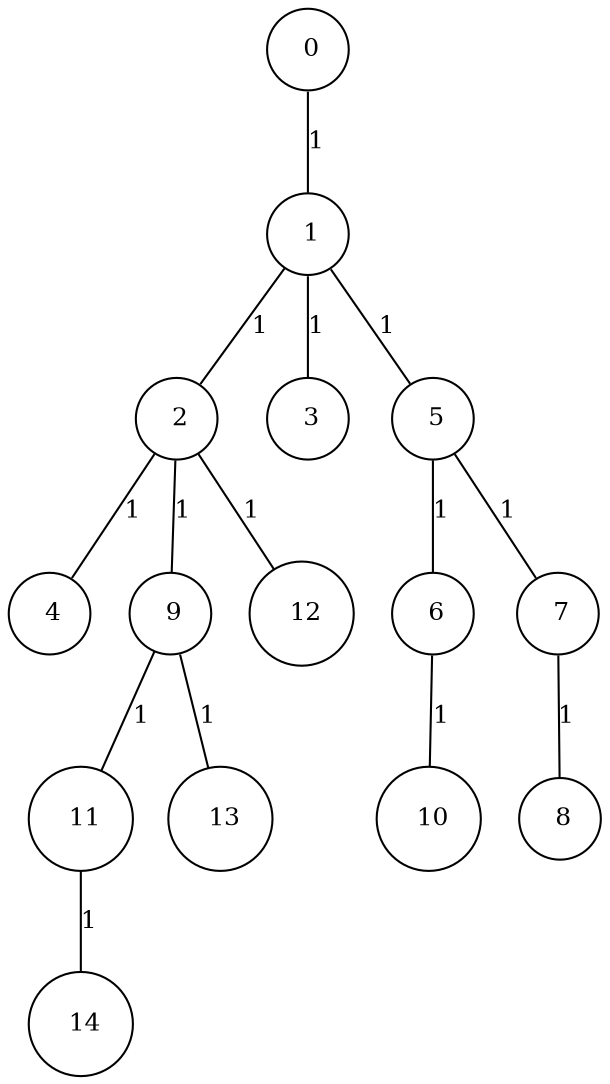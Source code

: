 graph G {
size="8.5,11;"
ratio = "expand;"
fixedsize="true;"
overlap="scale;"
node[shape=circle,width=.12,hight=.12,fontsize=12]
edge[fontsize=12]

0[label=" 0" color=black, pos="2.0271033,0.71680169!"];
1[label=" 1" color=black, pos="1.7185771,1.8295772!"];
2[label=" 2" color=black, pos="0.45352539,1.2645031!"];
3[label=" 3" color=black, pos="0.9227213,0.57209822!"];
4[label=" 4" color=black, pos="2.8482353,0.17106325!"];
5[label=" 5" color=black, pos="1.0360742,1.3507168!"];
6[label=" 6" color=black, pos="0.13193586,2.2486884!"];
7[label=" 7" color=black, pos="0.76967408,2.043193!"];
8[label=" 8" color=black, pos="0.67407749,2.9764242!"];
9[label=" 9" color=black, pos="2.5224763,2.6468607!"];
10[label=" 10" color=black, pos="1.4038827,2.1162625!"];
11[label=" 11" color=black, pos="0.5707759,2.0986248!"];
12[label=" 12" color=black, pos="2.996709,1.0431831!"];
13[label=" 13" color=black, pos="0.88320445,0.22021075!"];
14[label=" 14" color=black, pos="2.7322847,1.4463025!"];
0--1[label="1"]
1--2[label="1"]
1--3[label="1"]
1--5[label="1"]
2--4[label="1"]
2--9[label="1"]
2--12[label="1"]
5--6[label="1"]
5--7[label="1"]
6--10[label="1"]
7--8[label="1"]
9--11[label="1"]
9--13[label="1"]
11--14[label="1"]

}
